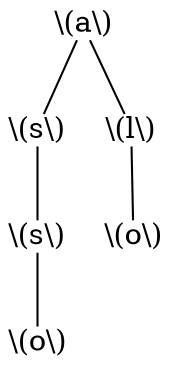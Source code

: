 graph {
	0 [label="\\(a\\)" shape=plain]
	1 [label="\\(s\\)" shape=plain]
	0 -- 1
	2 [label="\\(s\\)" shape=plain]
	1 -- 2
	3 [label="\\(o\\)" shape=plain]
	2 -- 3
	4 [label="\\(l\\)" shape=plain]
	0 -- 4
	5 [label="\\(o\\)" shape=plain]
	4 -- 5
}
